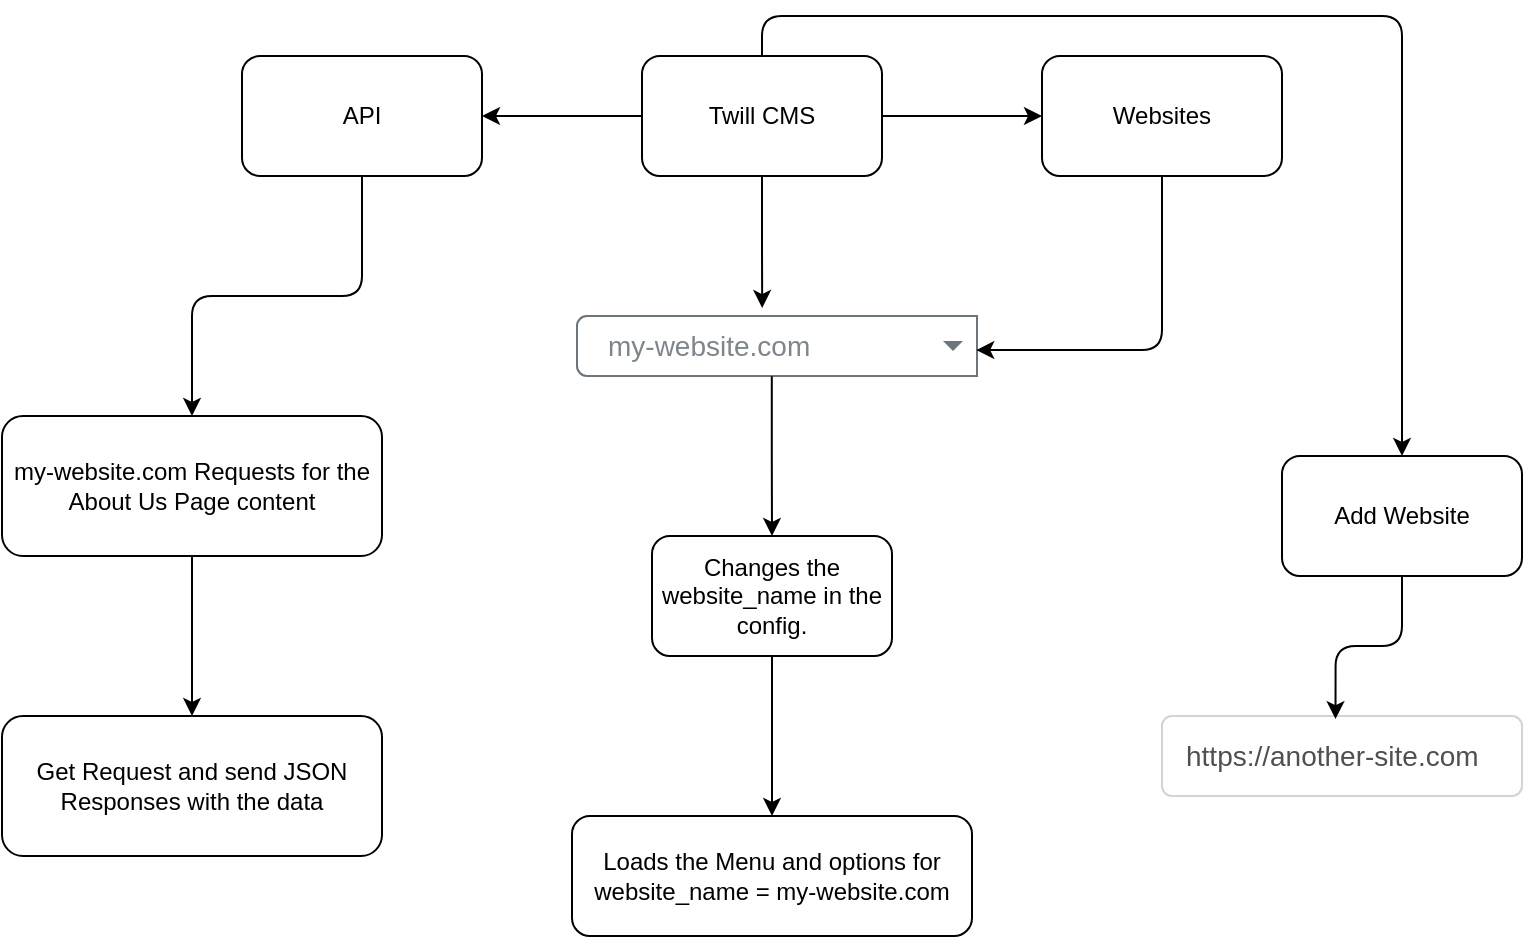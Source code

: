 <mxfile version="22.0.4" type="github">
  <diagram name="Page-1" id="E49BTuY-lp1kJ3oBSuN0">
    <mxGraphModel dx="1509" dy="840" grid="1" gridSize="10" guides="1" tooltips="1" connect="1" arrows="1" fold="1" page="1" pageScale="1" pageWidth="850" pageHeight="1100" math="0" shadow="0">
      <root>
        <mxCell id="0" />
        <mxCell id="1" parent="0" />
        <mxCell id="LTUWh_eZhttvngaJoJQH-3" value="" style="edgeStyle=orthogonalEdgeStyle;rounded=0;orthogonalLoop=1;jettySize=auto;html=1;entryX=0.463;entryY=-0.133;entryDx=0;entryDy=0;entryPerimeter=0;" edge="1" parent="1" source="LTUWh_eZhttvngaJoJQH-1" target="LTUWh_eZhttvngaJoJQH-5">
          <mxGeometry relative="1" as="geometry">
            <mxPoint x="420" y="160" as="targetPoint" />
          </mxGeometry>
        </mxCell>
        <mxCell id="LTUWh_eZhttvngaJoJQH-14" value="" style="edgeStyle=orthogonalEdgeStyle;rounded=0;orthogonalLoop=1;jettySize=auto;html=1;" edge="1" parent="1" source="LTUWh_eZhttvngaJoJQH-1" target="LTUWh_eZhttvngaJoJQH-13">
          <mxGeometry relative="1" as="geometry" />
        </mxCell>
        <mxCell id="LTUWh_eZhttvngaJoJQH-17" value="" style="edgeStyle=orthogonalEdgeStyle;rounded=0;orthogonalLoop=1;jettySize=auto;html=1;" edge="1" parent="1" source="LTUWh_eZhttvngaJoJQH-1" target="LTUWh_eZhttvngaJoJQH-16">
          <mxGeometry relative="1" as="geometry" />
        </mxCell>
        <mxCell id="LTUWh_eZhttvngaJoJQH-23" style="edgeStyle=orthogonalEdgeStyle;orthogonalLoop=1;jettySize=auto;html=1;exitX=0.5;exitY=0;exitDx=0;exitDy=0;entryX=0.5;entryY=0;entryDx=0;entryDy=0;rounded=1;" edge="1" parent="1" source="LTUWh_eZhttvngaJoJQH-1" target="LTUWh_eZhttvngaJoJQH-24">
          <mxGeometry relative="1" as="geometry">
            <mxPoint x="775" y="280" as="targetPoint" />
          </mxGeometry>
        </mxCell>
        <mxCell id="LTUWh_eZhttvngaJoJQH-1" value="Twill CMS" style="rounded=1;whiteSpace=wrap;html=1;" vertex="1" parent="1">
          <mxGeometry x="360" y="40" width="120" height="60" as="geometry" />
        </mxCell>
        <mxCell id="LTUWh_eZhttvngaJoJQH-4" value="" style="html=1;shadow=0;dashed=0;shape=mxgraph.bootstrap.rrect;rSize=5;strokeColor=#CED4DA;html=1;whiteSpace=wrap;fillColor=#FFFFFF;fontColor=#7D868C;align=left;spacing=15;spacingLeft=40;fontSize=14;" vertex="1" parent="1">
          <mxGeometry x="327.5" y="170" width="185" height="30" as="geometry" />
        </mxCell>
        <mxCell id="LTUWh_eZhttvngaJoJQH-5" value="my-website.com" style="html=1;shadow=0;dashed=0;shape=mxgraph.bootstrap.leftButton;strokeColor=#6C757D;gradientColor=inherit;fontColor=inherit;fillColor=inherit;rSize=5;perimeter=none;whiteSpace=wrap;resizeHeight=1;fontSize=14;align=left;spacing=15;" vertex="1" parent="LTUWh_eZhttvngaJoJQH-4">
          <mxGeometry width="200" height="30" relative="1" as="geometry" />
        </mxCell>
        <mxCell id="LTUWh_eZhttvngaJoJQH-6" value="" style="shape=triangle;direction=south;fillColor=#6C767D;strokeColor=none;perimeter=none;" vertex="1" parent="LTUWh_eZhttvngaJoJQH-5">
          <mxGeometry x="1" y="0.5" width="10" height="5" relative="1" as="geometry">
            <mxPoint x="-17" y="-2.5" as="offset" />
          </mxGeometry>
        </mxCell>
        <mxCell id="LTUWh_eZhttvngaJoJQH-12" value="" style="edgeStyle=orthogonalEdgeStyle;rounded=0;orthogonalLoop=1;jettySize=auto;html=1;" edge="1" parent="1" source="LTUWh_eZhttvngaJoJQH-8" target="LTUWh_eZhttvngaJoJQH-11">
          <mxGeometry relative="1" as="geometry" />
        </mxCell>
        <mxCell id="LTUWh_eZhttvngaJoJQH-8" value="Changes the website_name in the config." style="rounded=1;whiteSpace=wrap;html=1;" vertex="1" parent="1">
          <mxGeometry x="365" y="280" width="120" height="60" as="geometry" />
        </mxCell>
        <mxCell id="LTUWh_eZhttvngaJoJQH-10" style="edgeStyle=orthogonalEdgeStyle;rounded=0;orthogonalLoop=1;jettySize=auto;html=1;entryX=0.5;entryY=0;entryDx=0;entryDy=0;exitX=0.487;exitY=1.003;exitDx=0;exitDy=0;exitPerimeter=0;" edge="1" parent="1" source="LTUWh_eZhttvngaJoJQH-5" target="LTUWh_eZhttvngaJoJQH-8">
          <mxGeometry relative="1" as="geometry">
            <mxPoint x="428" y="200" as="sourcePoint" />
          </mxGeometry>
        </mxCell>
        <mxCell id="LTUWh_eZhttvngaJoJQH-11" value="Loads the Menu and options for website_name = my-website.com" style="rounded=1;whiteSpace=wrap;html=1;" vertex="1" parent="1">
          <mxGeometry x="325" y="420" width="200" height="60" as="geometry" />
        </mxCell>
        <mxCell id="LTUWh_eZhttvngaJoJQH-13" value="Websites" style="rounded=1;whiteSpace=wrap;html=1;" vertex="1" parent="1">
          <mxGeometry x="560" y="40" width="120" height="60" as="geometry" />
        </mxCell>
        <mxCell id="LTUWh_eZhttvngaJoJQH-15" style="edgeStyle=orthogonalEdgeStyle;rounded=1;orthogonalLoop=1;jettySize=auto;html=1;exitX=0.5;exitY=1;exitDx=0;exitDy=0;entryX=0.998;entryY=0.567;entryDx=0;entryDy=0;entryPerimeter=0;" edge="1" parent="1" source="LTUWh_eZhttvngaJoJQH-13" target="LTUWh_eZhttvngaJoJQH-5">
          <mxGeometry relative="1" as="geometry" />
        </mxCell>
        <mxCell id="LTUWh_eZhttvngaJoJQH-19" value="" style="edgeStyle=orthogonalEdgeStyle;rounded=1;orthogonalLoop=1;jettySize=auto;html=1;" edge="1" parent="1" source="LTUWh_eZhttvngaJoJQH-16" target="LTUWh_eZhttvngaJoJQH-18">
          <mxGeometry relative="1" as="geometry" />
        </mxCell>
        <mxCell id="LTUWh_eZhttvngaJoJQH-16" value="API" style="rounded=1;whiteSpace=wrap;html=1;" vertex="1" parent="1">
          <mxGeometry x="160" y="40" width="120" height="60" as="geometry" />
        </mxCell>
        <mxCell id="LTUWh_eZhttvngaJoJQH-21" value="" style="edgeStyle=orthogonalEdgeStyle;rounded=0;orthogonalLoop=1;jettySize=auto;html=1;" edge="1" parent="1" source="LTUWh_eZhttvngaJoJQH-18" target="LTUWh_eZhttvngaJoJQH-20">
          <mxGeometry relative="1" as="geometry" />
        </mxCell>
        <mxCell id="LTUWh_eZhttvngaJoJQH-18" value="my-website.com Requests for the About Us Page content" style="rounded=1;whiteSpace=wrap;html=1;" vertex="1" parent="1">
          <mxGeometry x="40" y="220" width="190" height="70" as="geometry" />
        </mxCell>
        <mxCell id="LTUWh_eZhttvngaJoJQH-20" value="Get Request and send JSON Responses with the data" style="rounded=1;whiteSpace=wrap;html=1;" vertex="1" parent="1">
          <mxGeometry x="40" y="370" width="190" height="70" as="geometry" />
        </mxCell>
        <mxCell id="LTUWh_eZhttvngaJoJQH-24" value="Add Website" style="rounded=1;whiteSpace=wrap;html=1;" vertex="1" parent="1">
          <mxGeometry x="680" y="240" width="120" height="60" as="geometry" />
        </mxCell>
        <mxCell id="LTUWh_eZhttvngaJoJQH-25" value="https://another-site.com" style="html=1;shadow=0;dashed=0;shape=mxgraph.bootstrap.rrect;rSize=5;strokeColor=#CED4DA;strokeWidth=1;fillColor=default;fontColor=#505050;whiteSpace=wrap;align=left;verticalAlign=middle;spacingLeft=10;fontSize=14;" vertex="1" parent="1">
          <mxGeometry x="620" y="370" width="180" height="40" as="geometry" />
        </mxCell>
        <mxCell id="LTUWh_eZhttvngaJoJQH-30" style="edgeStyle=orthogonalEdgeStyle;rounded=1;orthogonalLoop=1;jettySize=auto;html=1;exitX=0.5;exitY=1;exitDx=0;exitDy=0;entryX=0.482;entryY=0.039;entryDx=0;entryDy=0;entryPerimeter=0;" edge="1" parent="1" source="LTUWh_eZhttvngaJoJQH-24" target="LTUWh_eZhttvngaJoJQH-25">
          <mxGeometry relative="1" as="geometry" />
        </mxCell>
      </root>
    </mxGraphModel>
  </diagram>
</mxfile>
